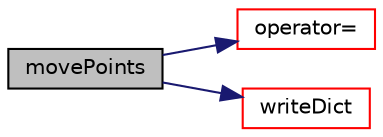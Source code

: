 digraph "movePoints"
{
  bgcolor="transparent";
  edge [fontname="Helvetica",fontsize="10",labelfontname="Helvetica",labelfontsize="10"];
  node [fontname="Helvetica",fontsize="10",shape=record];
  rankdir="LR";
  Node1 [label="movePoints",height=0.2,width=0.4,color="black", fillcolor="grey75", style="filled", fontcolor="black"];
  Node1 -> Node2 [color="midnightblue",fontsize="10",style="solid",fontname="Helvetica"];
  Node2 [label="operator=",height=0.2,width=0.4,color="red",URL="$a01943.html#a88ba9b699a62fb08408fd02599fc8ab2",tooltip="Assign to zone, clearing demand-driven data. "];
  Node1 -> Node3 [color="midnightblue",fontsize="10",style="solid",fontname="Helvetica"];
  Node3 [label="writeDict",height=0.2,width=0.4,color="red",URL="$a01943.html#af77027c10b89b764f28cf777c66c4be6",tooltip="Write dictionary. "];
}
